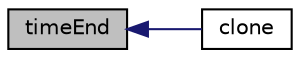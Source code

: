 digraph "timeEnd"
{
  bgcolor="transparent";
  edge [fontname="Helvetica",fontsize="10",labelfontname="Helvetica",labelfontsize="10"];
  node [fontname="Helvetica",fontsize="10",shape=record];
  rankdir="LR";
  Node150 [label="timeEnd",height=0.2,width=0.4,color="black", fillcolor="grey75", style="filled", fontcolor="black"];
  Node150 -> Node151 [dir="back",color="midnightblue",fontsize="10",style="solid",fontname="Helvetica"];
  Node151 [label="clone",height=0.2,width=0.4,color="black",URL="$a25225.html#ac6d7055f88f8ceb366a9f64d3ba635e0",tooltip="Construct and return a clone. "];
}

